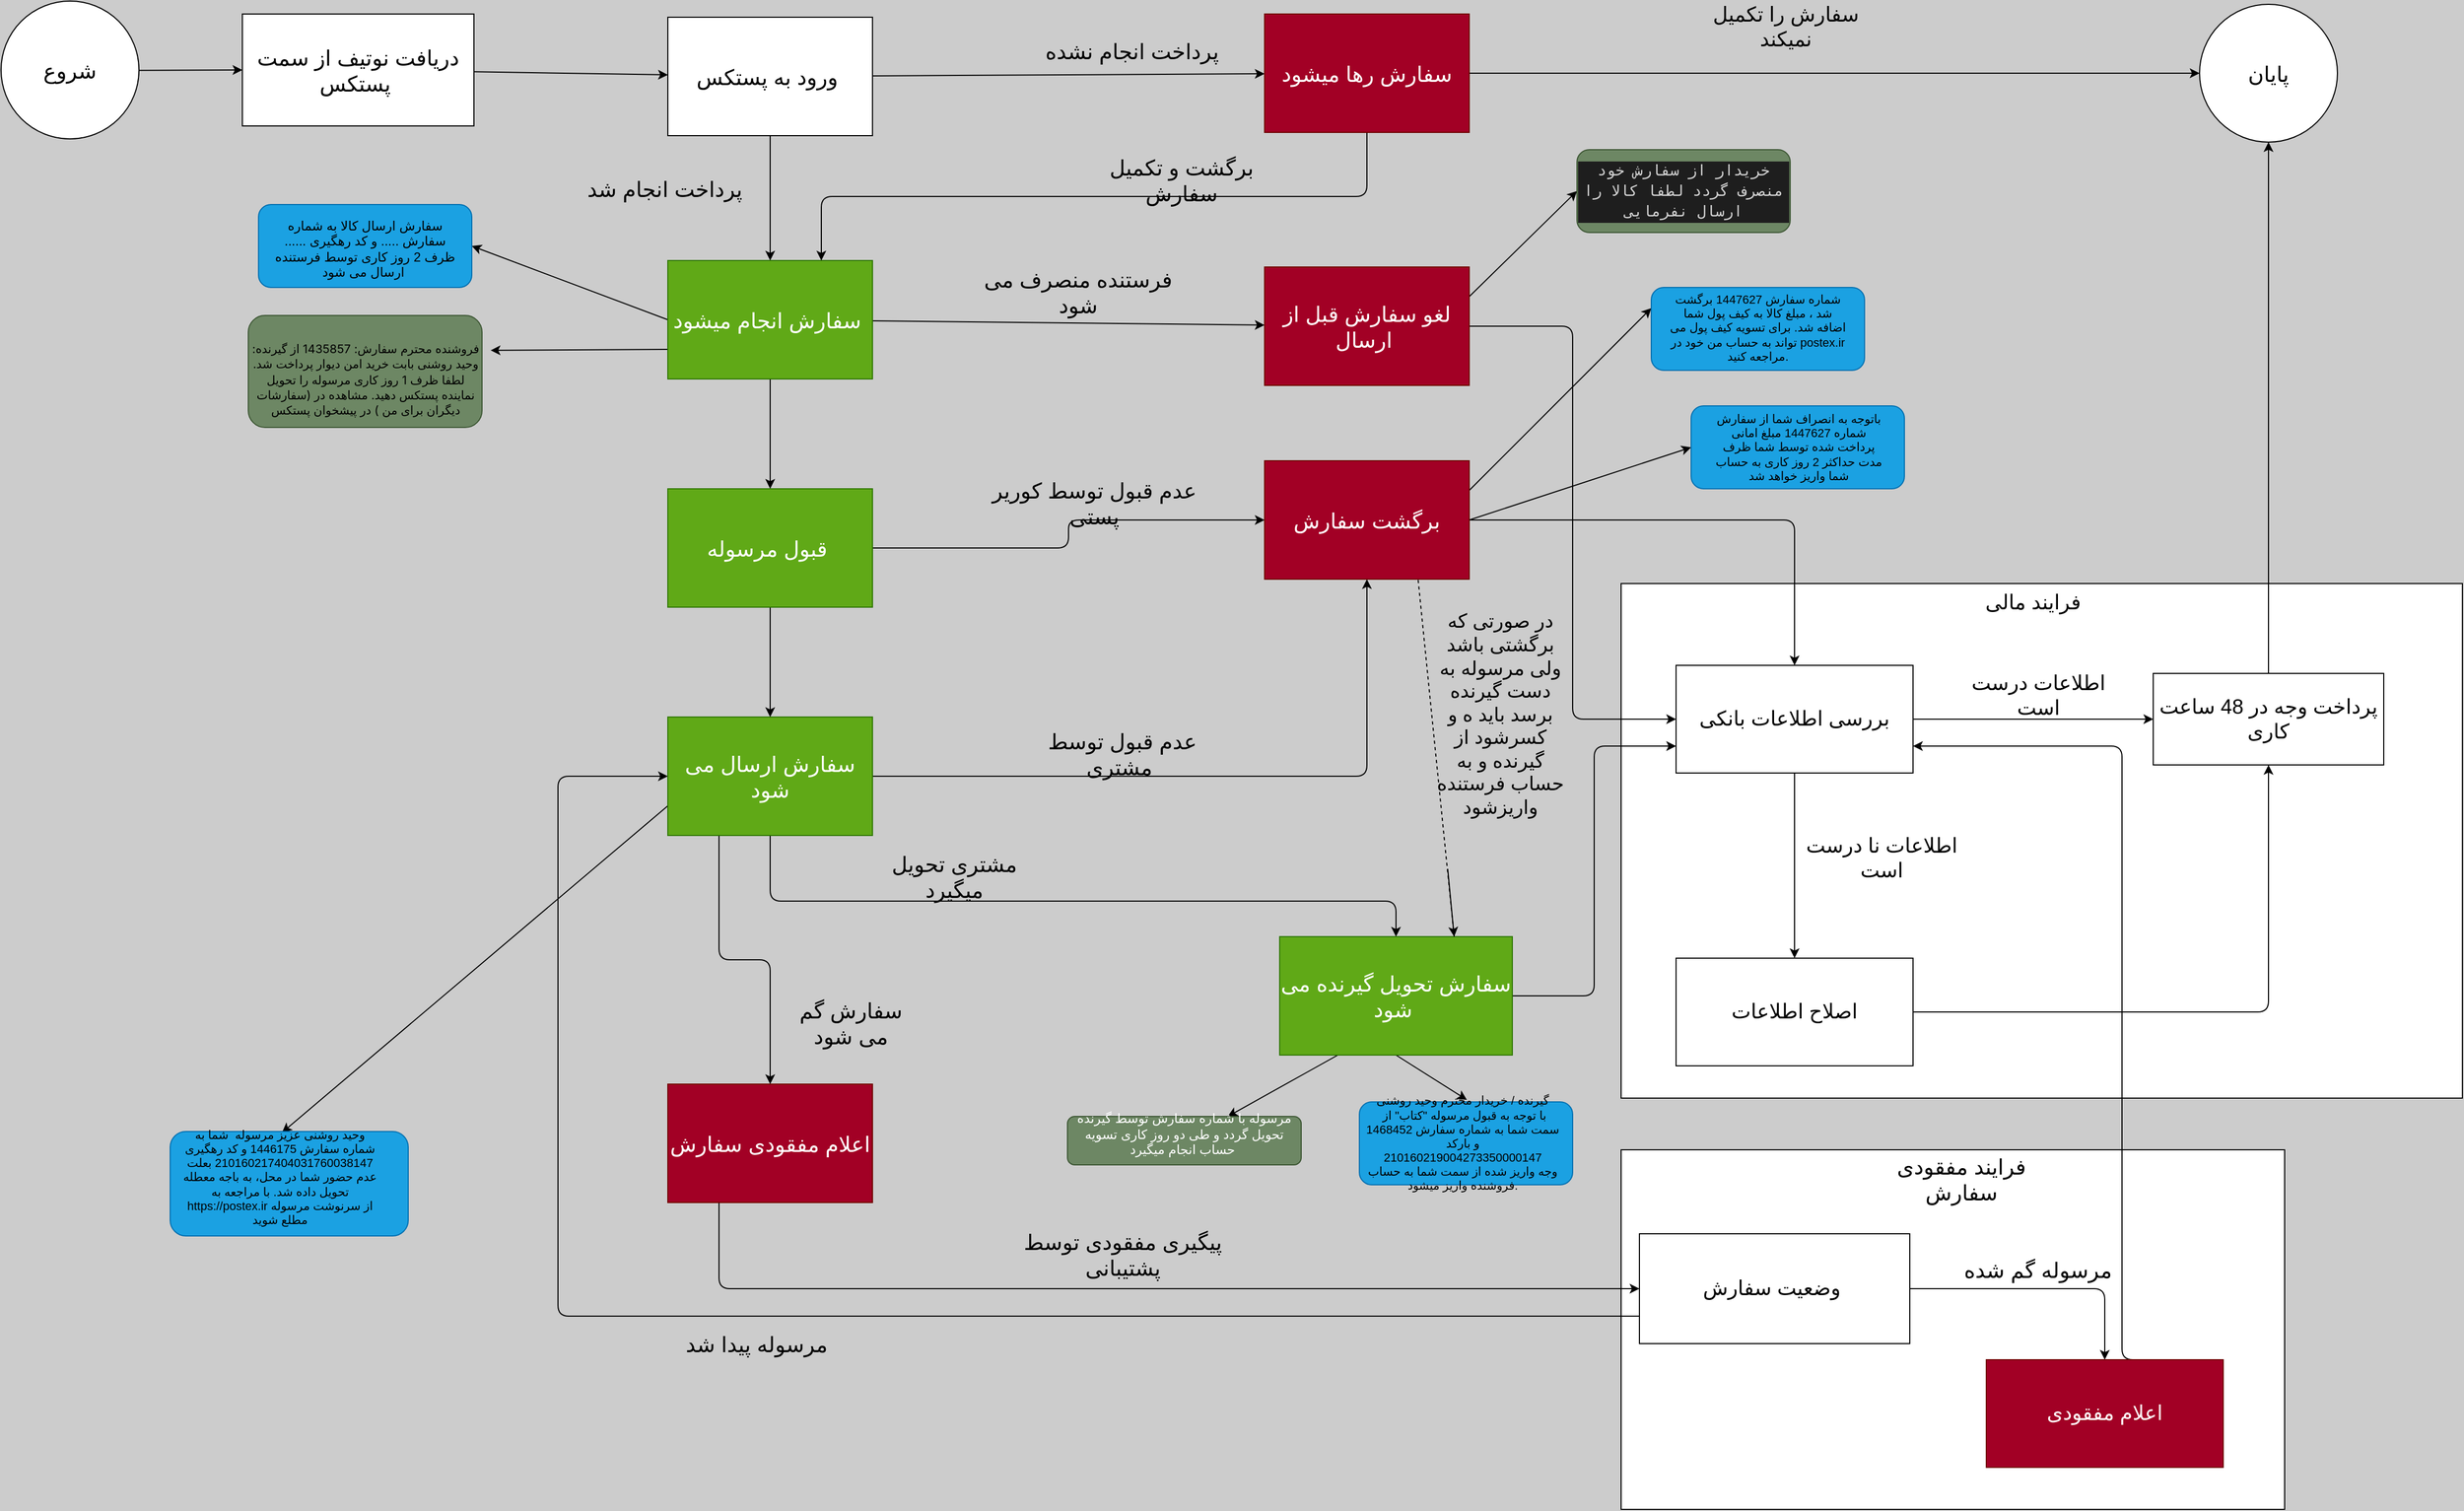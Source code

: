 <mxfile>
    <diagram id="VGdK8KnGvns72B47TYJ3" name="Page-1">
        <mxGraphModel dx="1182" dy="662" grid="0" gridSize="10" guides="1" tooltips="1" connect="1" arrows="1" fold="1" page="1" pageScale="1" pageWidth="2336" pageHeight="1654" background="#CCCCCC" math="0" shadow="0">
            <root>
                <mxCell id="0"/>
                <mxCell id="1" parent="0"/>
                <mxCell id="13" value="" style="edgeStyle=none;html=1;" parent="1" source="5" target="12" edge="1">
                    <mxGeometry relative="1" as="geometry"/>
                </mxCell>
                <mxCell id="5" value="&lt;font style=&quot;font-size: 20px;&quot;&gt;شروع&lt;/font&gt;" style="ellipse;whiteSpace=wrap;html=1;aspect=fixed;" parent="1" vertex="1">
                    <mxGeometry x="17" y="173" width="128" height="128" as="geometry"/>
                </mxCell>
                <mxCell id="15" value="" style="edgeStyle=none;html=1;" parent="1" source="12" target="14" edge="1">
                    <mxGeometry relative="1" as="geometry"/>
                </mxCell>
                <mxCell id="12" value="&lt;span style=&quot;font-size: 20px;&quot;&gt;دریافت نوتیف از سمت پستکس&amp;nbsp;&lt;/span&gt;" style="whiteSpace=wrap;html=1;" parent="1" vertex="1">
                    <mxGeometry x="241" y="185" width="215" height="104" as="geometry"/>
                </mxCell>
                <mxCell id="112" value="" style="edgeStyle=none;html=1;" parent="1" source="14" target="111" edge="1">
                    <mxGeometry relative="1" as="geometry"/>
                </mxCell>
                <mxCell id="114" value="" style="edgeStyle=none;html=1;" parent="1" source="14" target="113" edge="1">
                    <mxGeometry relative="1" as="geometry"/>
                </mxCell>
                <mxCell id="14" value="&lt;font style=&quot;font-size: 20px;&quot;&gt;ورود به پستکس&amp;nbsp;&lt;/font&gt;" style="whiteSpace=wrap;html=1;" parent="1" vertex="1">
                    <mxGeometry x="636" y="188" width="190" height="110" as="geometry"/>
                </mxCell>
                <mxCell id="71" value="" style="whiteSpace=wrap;html=1;fontSize=19;rounded=0;" parent="1" vertex="1">
                    <mxGeometry x="1521" y="714" width="781" height="478" as="geometry"/>
                </mxCell>
                <mxCell id="152" style="edgeStyle=orthogonalEdgeStyle;html=1;exitX=1;exitY=0.5;exitDx=0;exitDy=0;entryX=0;entryY=0.5;entryDx=0;entryDy=0;fontSize=20;" parent="1" source="73" target="77" edge="1">
                    <mxGeometry relative="1" as="geometry"/>
                </mxCell>
                <mxCell id="155" value="" style="edgeStyle=orthogonalEdgeStyle;html=1;fontSize=20;" parent="1" source="73" target="154" edge="1">
                    <mxGeometry relative="1" as="geometry"/>
                </mxCell>
                <mxCell id="73" value="بررسی اطلاعات بانکی" style="rounded=0;whiteSpace=wrap;html=1;fontSize=19;" parent="1" vertex="1">
                    <mxGeometry x="1572" y="790" width="220" height="100" as="geometry"/>
                </mxCell>
                <mxCell id="74" value="فرایند مالی" style="text;html=1;strokeColor=none;fillColor=none;align=center;verticalAlign=middle;whiteSpace=wrap;rounded=0;fontSize=19;" parent="1" vertex="1">
                    <mxGeometry x="1831" y="717" width="145" height="30" as="geometry"/>
                </mxCell>
                <mxCell id="167" style="edgeStyle=orthogonalEdgeStyle;html=1;exitX=0.5;exitY=0;exitDx=0;exitDy=0;entryX=0.5;entryY=1;entryDx=0;entryDy=0;fontSize=20;" parent="1" source="77" target="165" edge="1">
                    <mxGeometry relative="1" as="geometry"/>
                </mxCell>
                <mxCell id="77" value="پرداخت وجه در 48 ساعت کاری" style="rounded=0;whiteSpace=wrap;html=1;fontSize=19;" parent="1" vertex="1">
                    <mxGeometry x="2015" y="797.5" width="214" height="85" as="geometry"/>
                </mxCell>
                <mxCell id="96" value="" style="rounded=0;whiteSpace=wrap;html=1;fontSize=19;" parent="1" vertex="1">
                    <mxGeometry x="1521" y="1240" width="616" height="334" as="geometry"/>
                </mxCell>
                <mxCell id="139" style="edgeStyle=orthogonalEdgeStyle;html=1;exitX=1;exitY=0.5;exitDx=0;exitDy=0;fontSize=20;" parent="1" source="98" target="99" edge="1">
                    <mxGeometry relative="1" as="geometry"/>
                </mxCell>
                <mxCell id="145" style="edgeStyle=orthogonalEdgeStyle;html=1;exitX=0;exitY=0.75;exitDx=0;exitDy=0;entryX=0;entryY=0.5;entryDx=0;entryDy=0;fontSize=20;" parent="1" source="98" target="119" edge="1">
                    <mxGeometry relative="1" as="geometry">
                        <Array as="points">
                            <mxPoint x="534" y="1395"/>
                            <mxPoint x="534" y="893"/>
                        </Array>
                    </mxGeometry>
                </mxCell>
                <mxCell id="98" value="وضعیت سفارش&amp;nbsp;" style="rounded=0;whiteSpace=wrap;html=1;fontSize=19;" parent="1" vertex="1">
                    <mxGeometry x="1538" y="1318" width="251" height="102" as="geometry"/>
                </mxCell>
                <mxCell id="173" style="edgeStyle=orthogonalEdgeStyle;html=1;exitX=0.75;exitY=0;exitDx=0;exitDy=0;entryX=1;entryY=0.75;entryDx=0;entryDy=0;fontSize=20;" parent="1" source="99" target="73" edge="1">
                    <mxGeometry relative="1" as="geometry">
                        <Array as="points">
                            <mxPoint x="1986" y="1435"/>
                            <mxPoint x="1986" y="865"/>
                        </Array>
                    </mxGeometry>
                </mxCell>
                <mxCell id="99" value="اعلام مفقودی" style="rounded=0;whiteSpace=wrap;html=1;fontSize=19;fillColor=#a20025;fontColor=#ffffff;strokeColor=#6F0000;" parent="1" vertex="1">
                    <mxGeometry x="1860" y="1435" width="220" height="100" as="geometry"/>
                </mxCell>
                <mxCell id="116" value="" style="edgeStyle=none;html=1;" parent="1" source="111" target="115" edge="1">
                    <mxGeometry relative="1" as="geometry"/>
                </mxCell>
                <mxCell id="126" value="" style="edgeStyle=orthogonalEdgeStyle;html=1;" parent="1" source="111" target="125" edge="1">
                    <mxGeometry relative="1" as="geometry"/>
                </mxCell>
                <mxCell id="184" style="edgeStyle=none;html=1;exitX=0;exitY=0.5;exitDx=0;exitDy=0;entryX=1;entryY=0.5;entryDx=0;entryDy=0;" edge="1" parent="1" source="111" target="183">
                    <mxGeometry relative="1" as="geometry"/>
                </mxCell>
                <mxCell id="188" style="edgeStyle=none;html=1;exitX=0;exitY=0.75;exitDx=0;exitDy=0;" edge="1" parent="1" source="111">
                    <mxGeometry relative="1" as="geometry">
                        <mxPoint x="471.5" y="497.416" as="targetPoint"/>
                    </mxGeometry>
                </mxCell>
                <mxCell id="111" value="&lt;font style=&quot;font-size: 20px;&quot;&gt;سفارش انجام میشود&amp;nbsp;&lt;/font&gt;" style="whiteSpace=wrap;html=1;fillColor=#60a917;fontColor=#ffffff;strokeColor=#2D7600;" parent="1" vertex="1">
                    <mxGeometry x="636" y="414" width="190" height="110" as="geometry"/>
                </mxCell>
                <mxCell id="147" style="edgeStyle=orthogonalEdgeStyle;html=1;exitX=0.5;exitY=1;exitDx=0;exitDy=0;entryX=0.75;entryY=0;entryDx=0;entryDy=0;fontSize=20;" parent="1" source="113" target="111" edge="1">
                    <mxGeometry relative="1" as="geometry"/>
                </mxCell>
                <mxCell id="166" style="edgeStyle=orthogonalEdgeStyle;html=1;exitX=1;exitY=0.5;exitDx=0;exitDy=0;entryX=0;entryY=0.5;entryDx=0;entryDy=0;fontSize=20;" parent="1" source="113" target="165" edge="1">
                    <mxGeometry relative="1" as="geometry"/>
                </mxCell>
                <mxCell id="113" value="&lt;font style=&quot;font-size: 20px;&quot;&gt;سفارش رها میشود&lt;/font&gt;" style="whiteSpace=wrap;html=1;fillColor=#a20025;fontColor=#ffffff;strokeColor=#6F0000;" parent="1" vertex="1">
                    <mxGeometry x="1190" y="185" width="190" height="110" as="geometry"/>
                </mxCell>
                <mxCell id="149" style="edgeStyle=orthogonalEdgeStyle;html=1;exitX=1;exitY=0.5;exitDx=0;exitDy=0;entryX=0;entryY=0.5;entryDx=0;entryDy=0;fontSize=20;" parent="1" source="115" target="73" edge="1">
                    <mxGeometry relative="1" as="geometry"/>
                </mxCell>
                <mxCell id="190" style="edgeStyle=none;html=1;exitX=1;exitY=0.25;exitDx=0;exitDy=0;entryX=0;entryY=0.5;entryDx=0;entryDy=0;fontSize=11;" edge="1" parent="1" source="115" target="189">
                    <mxGeometry relative="1" as="geometry"/>
                </mxCell>
                <mxCell id="115" value="&lt;font style=&quot;font-size: 20px;&quot;&gt;لغو سفارش قبل از ارسال&amp;nbsp;&lt;/font&gt;" style="whiteSpace=wrap;html=1;fillColor=#a20025;fontColor=#ffffff;strokeColor=#6F0000;" parent="1" vertex="1">
                    <mxGeometry x="1190" y="420" width="190" height="110" as="geometry"/>
                </mxCell>
                <mxCell id="122" value="" style="edgeStyle=orthogonalEdgeStyle;html=1;" parent="1" source="119" target="121" edge="1">
                    <mxGeometry relative="1" as="geometry">
                        <Array as="points">
                            <mxPoint x="731" y="1009"/>
                            <mxPoint x="1312" y="1009"/>
                        </Array>
                    </mxGeometry>
                </mxCell>
                <mxCell id="130" style="edgeStyle=orthogonalEdgeStyle;html=1;exitX=1;exitY=0.5;exitDx=0;exitDy=0;" parent="1" source="119" target="128" edge="1">
                    <mxGeometry relative="1" as="geometry"/>
                </mxCell>
                <mxCell id="146" style="edgeStyle=orthogonalEdgeStyle;html=1;exitX=0.25;exitY=1;exitDx=0;exitDy=0;fontSize=20;" parent="1" source="119" target="131" edge="1">
                    <mxGeometry relative="1" as="geometry"/>
                </mxCell>
                <mxCell id="203" style="edgeStyle=none;html=1;exitX=0;exitY=0.75;exitDx=0;exitDy=0;entryX=0.47;entryY=0.01;entryDx=0;entryDy=0;entryPerimeter=0;fontSize=11;" edge="1" parent="1" source="119" target="201">
                    <mxGeometry relative="1" as="geometry"/>
                </mxCell>
                <mxCell id="119" value="&lt;font style=&quot;font-size: 20px;&quot;&gt;سفارش ارسال می شود&lt;/font&gt;" style="whiteSpace=wrap;html=1;fillColor=#60a917;fontColor=#ffffff;strokeColor=#2D7600;" parent="1" vertex="1">
                    <mxGeometry x="636" y="838" width="190" height="110" as="geometry"/>
                </mxCell>
                <mxCell id="159" style="edgeStyle=orthogonalEdgeStyle;html=1;exitX=1;exitY=0.5;exitDx=0;exitDy=0;entryX=0;entryY=0.75;entryDx=0;entryDy=0;fontSize=20;" parent="1" source="121" target="73" edge="1">
                    <mxGeometry relative="1" as="geometry"/>
                </mxCell>
                <mxCell id="199" style="edgeStyle=none;html=1;exitX=0.25;exitY=1;exitDx=0;exitDy=0;fontSize=11;" edge="1" parent="1" source="121" target="197">
                    <mxGeometry relative="1" as="geometry"/>
                </mxCell>
                <mxCell id="200" style="edgeStyle=none;html=1;exitX=0.5;exitY=1;exitDx=0;exitDy=0;fontSize=11;" edge="1" parent="1" source="121">
                    <mxGeometry relative="1" as="geometry">
                        <mxPoint x="1377.8" y="1193.6" as="targetPoint"/>
                    </mxGeometry>
                </mxCell>
                <mxCell id="121" value="&lt;font style=&quot;font-size: 20px;&quot;&gt;سفارش تحویل گیرنده می شود&amp;nbsp;&lt;/font&gt;" style="whiteSpace=wrap;html=1;fillColor=#60a917;fontColor=#ffffff;strokeColor=#2D7600;" parent="1" vertex="1">
                    <mxGeometry x="1204" y="1042" width="216" height="110" as="geometry"/>
                </mxCell>
                <mxCell id="127" style="edgeStyle=orthogonalEdgeStyle;html=1;" parent="1" source="125" target="119" edge="1">
                    <mxGeometry relative="1" as="geometry"/>
                </mxCell>
                <mxCell id="129" value="" style="edgeStyle=orthogonalEdgeStyle;html=1;" parent="1" source="125" target="128" edge="1">
                    <mxGeometry relative="1" as="geometry"/>
                </mxCell>
                <mxCell id="125" value="&lt;font style=&quot;font-size: 20px;&quot;&gt;قبول مرسوله&amp;nbsp;&lt;/font&gt;" style="whiteSpace=wrap;html=1;fillColor=#60a917;fontColor=#ffffff;strokeColor=#2D7600;" parent="1" vertex="1">
                    <mxGeometry x="636" y="626" width="190" height="110" as="geometry"/>
                </mxCell>
                <mxCell id="171" style="edgeStyle=orthogonalEdgeStyle;html=1;exitX=1;exitY=0.5;exitDx=0;exitDy=0;entryX=0.5;entryY=0;entryDx=0;entryDy=0;fontSize=20;" parent="1" source="128" target="73" edge="1">
                    <mxGeometry relative="1" as="geometry"/>
                </mxCell>
                <mxCell id="192" style="edgeStyle=none;html=1;exitX=1;exitY=0.25;exitDx=0;exitDy=0;entryX=0;entryY=0.25;entryDx=0;entryDy=0;fontSize=11;" edge="1" parent="1" source="128" target="191">
                    <mxGeometry relative="1" as="geometry"/>
                </mxCell>
                <mxCell id="206" style="edgeStyle=none;html=1;exitX=1;exitY=0.5;exitDx=0;exitDy=0;entryX=0;entryY=0.5;entryDx=0;entryDy=0;fontSize=11;" edge="1" parent="1" source="128" target="204">
                    <mxGeometry relative="1" as="geometry"/>
                </mxCell>
                <mxCell id="128" value="&lt;font style=&quot;font-size: 20px;&quot;&gt;برگشت سفارش&lt;/font&gt;" style="whiteSpace=wrap;html=1;fillColor=#a20025;fontColor=#ffffff;strokeColor=#6F0000;" parent="1" vertex="1">
                    <mxGeometry x="1190" y="600" width="190" height="110" as="geometry"/>
                </mxCell>
                <mxCell id="143" style="edgeStyle=orthogonalEdgeStyle;html=1;exitX=0.25;exitY=1;exitDx=0;exitDy=0;entryX=0;entryY=0.5;entryDx=0;entryDy=0;fontSize=20;" parent="1" source="131" target="98" edge="1">
                    <mxGeometry relative="1" as="geometry"/>
                </mxCell>
                <mxCell id="131" value="&lt;font style=&quot;font-size: 20px;&quot;&gt;اعلام مفقودی سفارش&lt;/font&gt;" style="whiteSpace=wrap;html=1;fillColor=#a20025;fontColor=#ffffff;strokeColor=#6F0000;" parent="1" vertex="1">
                    <mxGeometry x="636.0" y="1179" width="190" height="110" as="geometry"/>
                </mxCell>
                <mxCell id="133" value="&lt;font style=&quot;font-size: 20px;&quot;&gt;سفارش گم می شود&lt;/font&gt;" style="text;html=1;strokeColor=none;fillColor=none;align=center;verticalAlign=middle;whiteSpace=wrap;rounded=0;" parent="1" vertex="1">
                    <mxGeometry x="741.0" y="1107" width="130" height="30" as="geometry"/>
                </mxCell>
                <mxCell id="134" value="&lt;font style=&quot;font-size: 20px;&quot;&gt;مشتری تحویل میگیرد&lt;/font&gt;" style="text;html=1;strokeColor=none;fillColor=none;align=center;verticalAlign=middle;whiteSpace=wrap;rounded=0;" parent="1" vertex="1">
                    <mxGeometry x="826" y="971" width="152" height="30" as="geometry"/>
                </mxCell>
                <mxCell id="135" value="&lt;font style=&quot;font-size: 20px;&quot;&gt;عدم قبول توسط مشتری&amp;nbsp;&lt;/font&gt;" style="text;html=1;strokeColor=none;fillColor=none;align=center;verticalAlign=middle;whiteSpace=wrap;rounded=0;" parent="1" vertex="1">
                    <mxGeometry x="967" y="857" width="182" height="30" as="geometry"/>
                </mxCell>
                <mxCell id="136" value="&lt;font style=&quot;font-size: 20px;&quot;&gt;فرایند مفقودی سفارش&lt;/font&gt;" style="text;html=1;strokeColor=none;fillColor=none;align=center;verticalAlign=middle;whiteSpace=wrap;rounded=0;" parent="1" vertex="1">
                    <mxGeometry x="1761" y="1252" width="152" height="30" as="geometry"/>
                </mxCell>
                <mxCell id="138" value="&lt;font style=&quot;font-size: 20px;&quot;&gt;پیگیری مفقودی توسط پشتیبانی&lt;/font&gt;" style="text;html=1;strokeColor=none;fillColor=none;align=center;verticalAlign=middle;whiteSpace=wrap;rounded=0;" parent="1" vertex="1">
                    <mxGeometry x="957.5" y="1322" width="201" height="30" as="geometry"/>
                </mxCell>
                <mxCell id="140" value="&lt;font style=&quot;font-size: 20px;&quot;&gt;مرسوله گم شده&lt;/font&gt;" style="text;html=1;strokeColor=none;fillColor=none;align=center;verticalAlign=middle;whiteSpace=wrap;rounded=0;" parent="1" vertex="1">
                    <mxGeometry x="1832" y="1336" width="152" height="30" as="geometry"/>
                </mxCell>
                <mxCell id="142" value="&lt;font style=&quot;font-size: 20px;&quot;&gt;مرسوله پیدا شد&lt;/font&gt;" style="text;html=1;strokeColor=none;fillColor=none;align=center;verticalAlign=middle;whiteSpace=wrap;rounded=0;" parent="1" vertex="1">
                    <mxGeometry x="618" y="1405" width="201" height="30" as="geometry"/>
                </mxCell>
                <mxCell id="148" value="&lt;font style=&quot;font-size: 20px;&quot;&gt;برگشت و تکمیل سفارش&lt;/font&gt;" style="text;html=1;strokeColor=none;fillColor=none;align=center;verticalAlign=middle;whiteSpace=wrap;rounded=0;" parent="1" vertex="1">
                    <mxGeometry x="1022" y="324" width="182" height="30" as="geometry"/>
                </mxCell>
                <mxCell id="150" value="&lt;span style=&quot;font-size: 20px;&quot;&gt;فرستنده منصرف می شود&lt;/span&gt;" style="text;html=1;strokeColor=none;fillColor=none;align=center;verticalAlign=middle;whiteSpace=wrap;rounded=0;" parent="1" vertex="1">
                    <mxGeometry x="926" y="428" width="182" height="30" as="geometry"/>
                </mxCell>
                <mxCell id="153" value="اطلاعات درست است" style="text;html=1;strokeColor=none;fillColor=none;align=center;verticalAlign=middle;whiteSpace=wrap;rounded=0;fontSize=19;" parent="1" vertex="1">
                    <mxGeometry x="1836" y="803" width="145" height="30" as="geometry"/>
                </mxCell>
                <mxCell id="156" style="edgeStyle=orthogonalEdgeStyle;html=1;exitX=1;exitY=0.5;exitDx=0;exitDy=0;fontSize=20;" parent="1" source="154" target="77" edge="1">
                    <mxGeometry relative="1" as="geometry"/>
                </mxCell>
                <mxCell id="154" value="اصلاح اطلاعات" style="rounded=0;whiteSpace=wrap;html=1;fontSize=19;" parent="1" vertex="1">
                    <mxGeometry x="1572" y="1062" width="220" height="100" as="geometry"/>
                </mxCell>
                <mxCell id="157" value="اطلاعات نا درست است" style="text;html=1;strokeColor=none;fillColor=none;align=center;verticalAlign=middle;whiteSpace=wrap;rounded=0;fontSize=19;" parent="1" vertex="1">
                    <mxGeometry x="1684" y="954" width="158" height="30" as="geometry"/>
                </mxCell>
                <mxCell id="162" value="&lt;font style=&quot;font-size: 20px;&quot;&gt;عدم قبول توسط کوریر پستی&lt;/font&gt;" style="text;html=1;strokeColor=none;fillColor=none;align=center;verticalAlign=middle;whiteSpace=wrap;rounded=0;" parent="1" vertex="1">
                    <mxGeometry x="926" y="624" width="212" height="30" as="geometry"/>
                </mxCell>
                <mxCell id="163" value="&lt;font style=&quot;font-size: 20px;&quot;&gt;پرداخت انجام شد&amp;nbsp;&lt;/font&gt;" style="text;html=1;strokeColor=none;fillColor=none;align=center;verticalAlign=middle;whiteSpace=wrap;rounded=0;" parent="1" vertex="1">
                    <mxGeometry x="545" y="332" width="182" height="30" as="geometry"/>
                </mxCell>
                <mxCell id="164" value="&lt;font style=&quot;font-size: 20px;&quot;&gt;پرداخت انجام نشده&lt;/font&gt;" style="text;html=1;strokeColor=none;fillColor=none;align=center;verticalAlign=middle;whiteSpace=wrap;rounded=0;" parent="1" vertex="1">
                    <mxGeometry x="976" y="204" width="182" height="30" as="geometry"/>
                </mxCell>
                <mxCell id="165" value="&lt;font style=&quot;font-size: 20px;&quot;&gt;پایان&lt;/font&gt;" style="ellipse;whiteSpace=wrap;html=1;aspect=fixed;" parent="1" vertex="1">
                    <mxGeometry x="2058" y="176" width="128" height="128" as="geometry"/>
                </mxCell>
                <mxCell id="168" value="سفارش را تکمیل نمیکند" style="text;html=1;strokeColor=none;fillColor=none;align=center;verticalAlign=middle;whiteSpace=wrap;rounded=0;fontSize=19;" parent="1" vertex="1">
                    <mxGeometry x="1580" y="182" width="188" height="30" as="geometry"/>
                </mxCell>
                <mxCell id="175" value="&lt;font style=&quot;font-size: 18px;&quot;&gt;در صورتی که برگشتی باشد ولی مرسوله به دست گیرنده برسد باید ه و کسرشود از گیرنده و به حساب فرستنده واریزشود&lt;/font&gt;" style="text;html=1;strokeColor=none;fillColor=none;align=center;verticalAlign=middle;whiteSpace=wrap;rounded=0;" parent="1" vertex="1">
                    <mxGeometry x="1342" y="800" width="134" height="71" as="geometry"/>
                </mxCell>
                <mxCell id="177" value="" style="endArrow=none;dashed=1;html=1;fontSize=18;entryX=0.75;entryY=1;entryDx=0;entryDy=0;exitX=0.75;exitY=0;exitDx=0;exitDy=0;" parent="1" source="121" target="128" edge="1">
                    <mxGeometry width="50" height="50" relative="1" as="geometry">
                        <mxPoint x="1329" y="803" as="sourcePoint"/>
                        <mxPoint x="1379" y="753" as="targetPoint"/>
                    </mxGeometry>
                </mxCell>
                <mxCell id="182" value="" style="endArrow=classic;html=1;fontSize=18;entryX=0.75;entryY=0;entryDx=0;entryDy=0;" parent="1" target="121" edge="1">
                    <mxGeometry width="50" height="50" relative="1" as="geometry">
                        <mxPoint x="1360" y="979" as="sourcePoint"/>
                        <mxPoint x="1395" y="889" as="targetPoint"/>
                    </mxGeometry>
                </mxCell>
                <mxCell id="183" value="" style="rounded=1;whiteSpace=wrap;html=1;fillColor=#1ba1e2;fontColor=#ffffff;strokeColor=#006EAF;" vertex="1" parent="1">
                    <mxGeometry x="256" y="362" width="198" height="77" as="geometry"/>
                </mxCell>
                <mxCell id="185" value="سفارش ارسال کالا به شماره سفارش ..... و کد رهگیری ...... ظرف 2 روز کاری توسط فرستنده ارسال می شود&amp;nbsp;" style="text;html=1;strokeColor=none;fillColor=none;align=center;verticalAlign=middle;whiteSpace=wrap;rounded=0;" vertex="1" parent="1">
                    <mxGeometry x="266" y="388" width="178" height="30" as="geometry"/>
                </mxCell>
                <mxCell id="186" value="&lt;br&gt;&lt;font style=&quot;font-size: 11px;&quot;&gt;&lt;span style=&quot;color: rgb(0, 0, 0); font-family: IRANSans, -apple-system, BlinkMacSystemFont, &amp;quot;Segoe UI&amp;quot;, Roboto, &amp;quot;Helvetica Neue&amp;quot;, Arial, &amp;quot;Noto Sans&amp;quot;, sans-serif, &amp;quot;Apple Color Emoji&amp;quot;, &amp;quot;Segoe UI Emoji&amp;quot;, &amp;quot;Segoe UI Symbol&amp;quot;, &amp;quot;Noto Color Emoji&amp;quot;; font-style: normal; font-variant-ligatures: normal; font-variant-caps: normal; font-weight: 400; letter-spacing: normal; orphans: 2; text-align: start; text-indent: 0px; text-transform: none; widows: 2; word-spacing: 0px; -webkit-text-stroke-width: 0px; text-decoration-thickness: initial; text-decoration-style: initial; text-decoration-color: initial; float: none; display: inline !important;&quot;&gt;فروشنده محترم  سفارش: 1435857 از گیرنده: وحید روشنی بابت خرید امن دیوار پرداخت شد.  لطفا ظرف 1 روز کاری مرسوله را تحویل نماینده پستکس دهید.  مشاهده در (سفارشات دیگران برای من ) در پیشخوان پستکس&lt;/span&gt;&lt;br&gt;&lt;/font&gt;" style="rounded=1;whiteSpace=wrap;html=1;fillColor=#6d8764;fontColor=#ffffff;strokeColor=#3A5431;" vertex="1" parent="1">
                    <mxGeometry x="246.5" y="465" width="217" height="104" as="geometry"/>
                </mxCell>
                <mxCell id="189" value="&lt;div style=&quot;color: rgb(212, 212, 212); background-color: rgb(30, 30, 30); font-family: Consolas, &amp;quot;Courier New&amp;quot;, monospace; font-size: 14px; line-height: 19px;&quot;&gt;خریدار از سفارش خود منصرف گردد لطفا کالا را ارسال نفرمایی&lt;/div&gt;" style="rounded=1;whiteSpace=wrap;html=1;fillColor=#6d8764;fontColor=#ffffff;strokeColor=#3A5431;" vertex="1" parent="1">
                    <mxGeometry x="1480" y="311" width="198" height="77" as="geometry"/>
                </mxCell>
                <mxCell id="191" value="&lt;div style=&quot;color: rgb(212, 212, 212); background-color: rgb(30, 30, 30); font-family: Consolas, &amp;quot;Courier New&amp;quot;, monospace; font-size: 14px; line-height: 19px;&quot;&gt;&lt;br&gt;&lt;/div&gt;" style="rounded=1;whiteSpace=wrap;html=1;fillColor=#1ba1e2;fontColor=#ffffff;strokeColor=#006EAF;" vertex="1" parent="1">
                    <mxGeometry x="1549" y="439" width="198" height="77" as="geometry"/>
                </mxCell>
                <mxCell id="193" value="&lt;div&gt;شماره سفارش 1447627 برگشت شد ، مبلغ کالا به کیف پول شما اضافه شد. برای تسویه کیف پول می تواند به حساب من خود در postex.ir مراجعه کنید.&lt;/div&gt;&lt;div&gt;&lt;br&gt;&lt;/div&gt;" style="text;html=1;strokeColor=none;fillColor=none;align=center;verticalAlign=middle;whiteSpace=wrap;rounded=0;labelBackgroundColor=none;fontSize=11;" vertex="1" parent="1">
                    <mxGeometry x="1563" y="468" width="170" height="30" as="geometry"/>
                </mxCell>
                <mxCell id="194" value="" style="rounded=1;whiteSpace=wrap;html=1;fillColor=#1ba1e2;fontColor=#ffffff;strokeColor=#006EAF;" vertex="1" parent="1">
                    <mxGeometry x="1278" y="1195.5" width="198" height="77" as="geometry"/>
                </mxCell>
                <mxCell id="195" value="&lt;div&gt;گیرنده / خریدار محترم وحید روشنی&lt;/div&gt;&lt;div&gt;&amp;nbsp;با توجه به قبول مرسوله &quot;کتاب&quot; از سمت شما به شماره سفارش 1468452 و بارکد 210160219004273350000147&lt;/div&gt;&lt;div&gt;وجه واریز شده از سمت شما به حساب فروشنده واریز میشود.&lt;/div&gt;" style="text;html=1;strokeColor=none;fillColor=none;align=center;verticalAlign=middle;whiteSpace=wrap;rounded=0;labelBackgroundColor=none;fontSize=11;" vertex="1" parent="1">
                    <mxGeometry x="1283" y="1219" width="182" height="30" as="geometry"/>
                </mxCell>
                <mxCell id="197" value="&lt;font style=&quot;&quot;&gt;&lt;div style=&quot;&quot;&gt;مرسوله با شماره سفارش توسط گیرنده تحویل گردد و طی دو روز کاری تسویه حساب انجام میگیرد&amp;nbsp;&lt;/div&gt;&lt;div style=&quot;font-size: 11px;&quot;&gt;&lt;br&gt;&lt;/div&gt;&lt;/font&gt;" style="rounded=1;whiteSpace=wrap;html=1;fillColor=#6d8764;fontColor=#ffffff;strokeColor=#3A5431;" vertex="1" parent="1">
                    <mxGeometry x="1007" y="1209" width="217" height="45" as="geometry"/>
                </mxCell>
                <mxCell id="201" value="" style="rounded=1;whiteSpace=wrap;html=1;fillColor=#1ba1e2;fontColor=#ffffff;strokeColor=#006EAF;" vertex="1" parent="1">
                    <mxGeometry x="174" y="1223" width="221" height="97" as="geometry"/>
                </mxCell>
                <mxCell id="202" value="&lt;div&gt;وحید روشنی عزیز مرسوله&amp;nbsp; شما به شماره سفارش 1446175 و کد رهگیری 210160217404031760038147 بعلت عدم حضور شما در محل، به باجه معطله تحویل داده شد. با مراجعه به https://postex.ir از سرنوشت مرسوله مطلع شوید&lt;/div&gt;&lt;div&gt;&lt;br&gt;&lt;/div&gt;" style="text;html=1;strokeColor=none;fillColor=none;align=center;verticalAlign=middle;whiteSpace=wrap;rounded=0;labelBackgroundColor=none;fontSize=11;" vertex="1" parent="1">
                    <mxGeometry x="184" y="1256.5" width="184" height="30" as="geometry"/>
                </mxCell>
                <mxCell id="204" value="&lt;div style=&quot;color: rgb(212, 212, 212); background-color: rgb(30, 30, 30); font-family: Consolas, &amp;quot;Courier New&amp;quot;, monospace; font-size: 14px; line-height: 19px;&quot;&gt;&lt;br&gt;&lt;/div&gt;" style="rounded=1;whiteSpace=wrap;html=1;fillColor=#1ba1e2;fontColor=#ffffff;strokeColor=#006EAF;" vertex="1" parent="1">
                    <mxGeometry x="1586" y="549" width="198" height="77" as="geometry"/>
                </mxCell>
                <mxCell id="205" value="&lt;div&gt;باتوجه به انصراف شما از سفارش شماره 1447627 مبلغ امانی پرداخت شده توسط شما ظرف مدت حداکثر 2 روز کاری به حساب شما واریز خواهد شد&lt;/div&gt;&lt;div&gt;&lt;br&gt;&lt;/div&gt;" style="text;html=1;strokeColor=none;fillColor=none;align=center;verticalAlign=middle;whiteSpace=wrap;rounded=0;labelBackgroundColor=none;fontSize=11;" vertex="1" parent="1">
                    <mxGeometry x="1604" y="579" width="164" height="30" as="geometry"/>
                </mxCell>
            </root>
        </mxGraphModel>
    </diagram>
</mxfile>